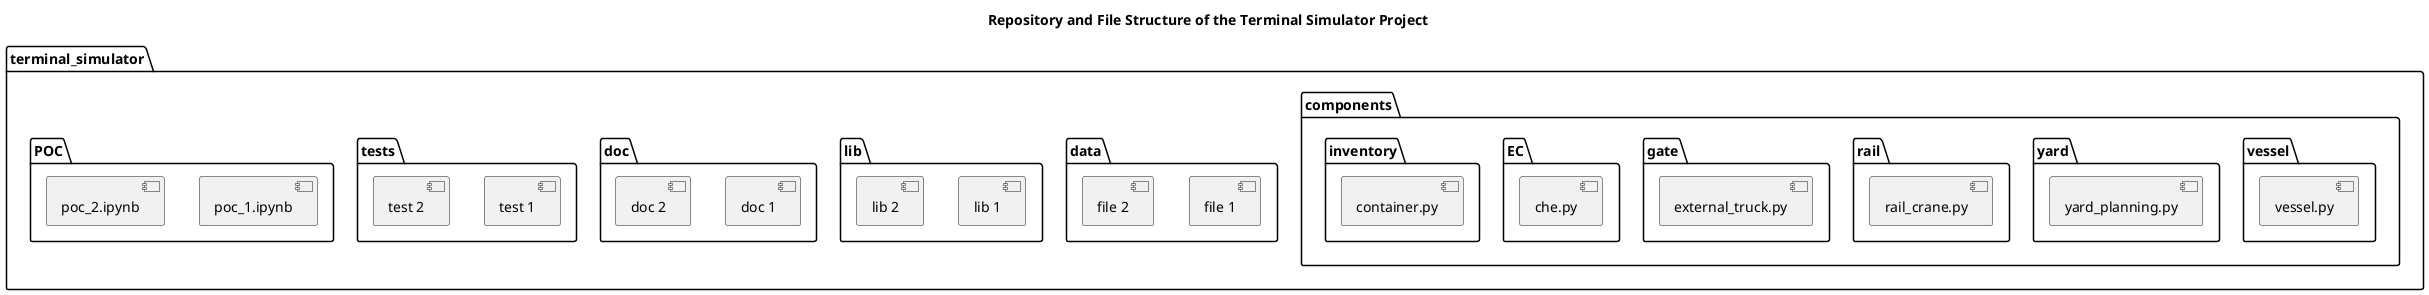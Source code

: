 @startuml

title Repository and File Structure of the Terminal Simulator Project

' left to right direction
top to bottom direction
folder "terminal_simulator" {
    ' [components]
    ' [data]
    ' [lib]
    ' [doc]
    ' [tests]
    ' [POC]

    ' left to right direction
    
    folder "components" {
        
        folder "vessel" {
           [vessel.py]       
           }

        folder "yard" {
           [yard_planning.py]       
           }

        folder "rail" {
           [rail_crane.py]       
           }

        folder "gate" {
           [external_truck.py]       
           }

        folder "EC" {
           [che.py]       
           }
        
        folder "inventory" {
              [container.py]       
              }
    }

    folder "data" {
        [file 1]
        [file 2]
    }

    folder "lib" {
        [lib 1]
        [lib 2]
    }

    folder "doc" {
        [doc 1]
        [doc 2]
    }

    folder "tests" {
        [test 1]
        [test 2]
    }

    folder "POC" {
        [poc_1.ipynb]
        [poc_2.ipynb]
    }
}

@enduml